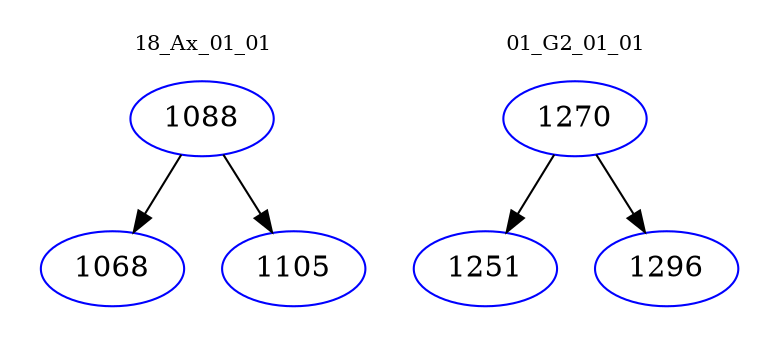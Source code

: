 digraph{
subgraph cluster_0 {
color = white
label = "18_Ax_01_01";
fontsize=10;
T0_1088 [label="1088", color="blue"]
T0_1088 -> T0_1068 [color="black"]
T0_1068 [label="1068", color="blue"]
T0_1088 -> T0_1105 [color="black"]
T0_1105 [label="1105", color="blue"]
}
subgraph cluster_1 {
color = white
label = "01_G2_01_01";
fontsize=10;
T1_1270 [label="1270", color="blue"]
T1_1270 -> T1_1251 [color="black"]
T1_1251 [label="1251", color="blue"]
T1_1270 -> T1_1296 [color="black"]
T1_1296 [label="1296", color="blue"]
}
}

